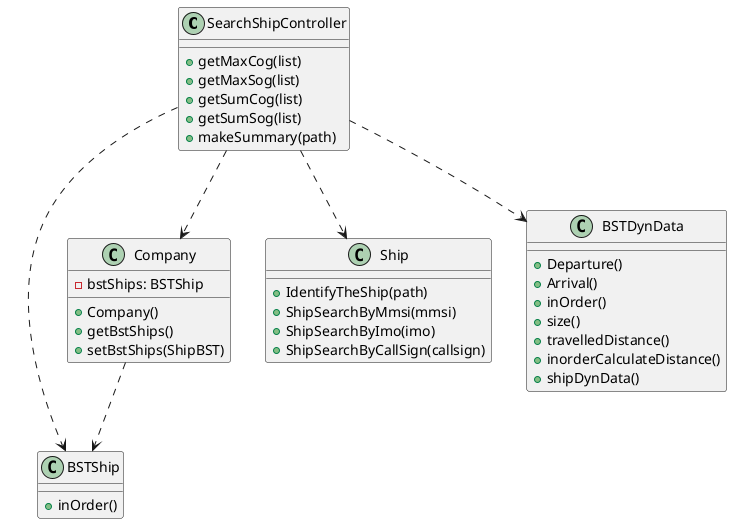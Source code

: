 @startuml
SearchShipController ..>BSTShip
SearchShipController ..>Company
SearchShipController ..>Ship
SearchShipController ..>BSTDynData


SearchShipController : +getMaxCog(list)
SearchShipController : +getMaxSog(list)
SearchShipController : +getSumCog(list)
SearchShipController : +getSumSog(list)
SearchShipController : +makeSummary(path)

Company : -bstShips: BSTShip
Company : +Company()
Company : +getBstShips()
Company : +setBstShips(ShipBST)

Company ..>BSTShip

BSTDynData : +Departure()
BSTDynData : +Arrival()
BSTDynData : +inOrder()
BSTDynData : +size()
BSTDynData : +travelledDistance()
BSTDynData : +inorderCalculateDistance()
BSTDynData : +shipDynData()

BSTShip : +inOrder()

Ship : +IdentifyTheShip(path)
Ship : +ShipSearchByMmsi(mmsi)
Ship : +ShipSearchByImo(imo)
Ship : +ShipSearchByCallSign(callsign)
@enduml